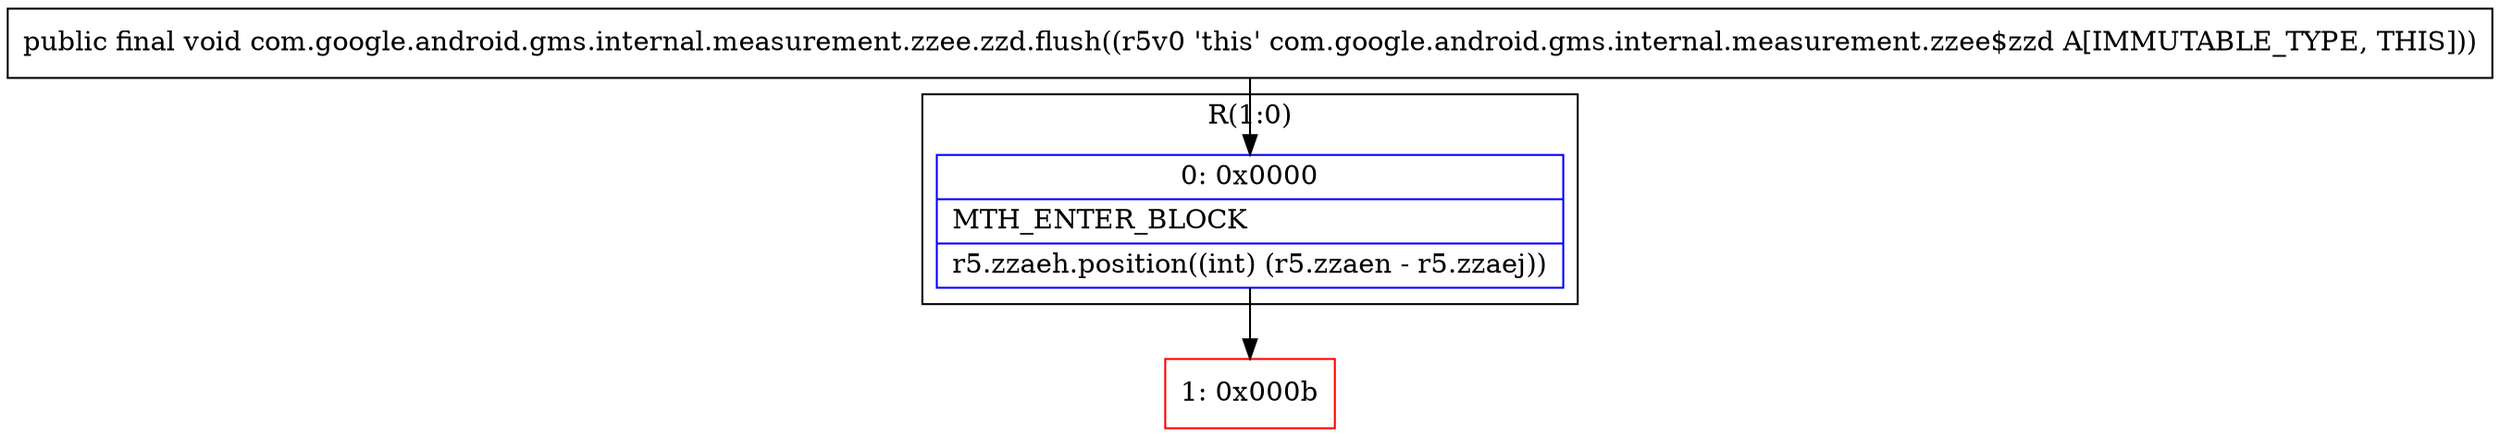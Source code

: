 digraph "CFG forcom.google.android.gms.internal.measurement.zzee.zzd.flush()V" {
subgraph cluster_Region_3254906 {
label = "R(1:0)";
node [shape=record,color=blue];
Node_0 [shape=record,label="{0\:\ 0x0000|MTH_ENTER_BLOCK\l|r5.zzaeh.position((int) (r5.zzaen \- r5.zzaej))\l}"];
}
Node_1 [shape=record,color=red,label="{1\:\ 0x000b}"];
MethodNode[shape=record,label="{public final void com.google.android.gms.internal.measurement.zzee.zzd.flush((r5v0 'this' com.google.android.gms.internal.measurement.zzee$zzd A[IMMUTABLE_TYPE, THIS])) }"];
MethodNode -> Node_0;
Node_0 -> Node_1;
}

